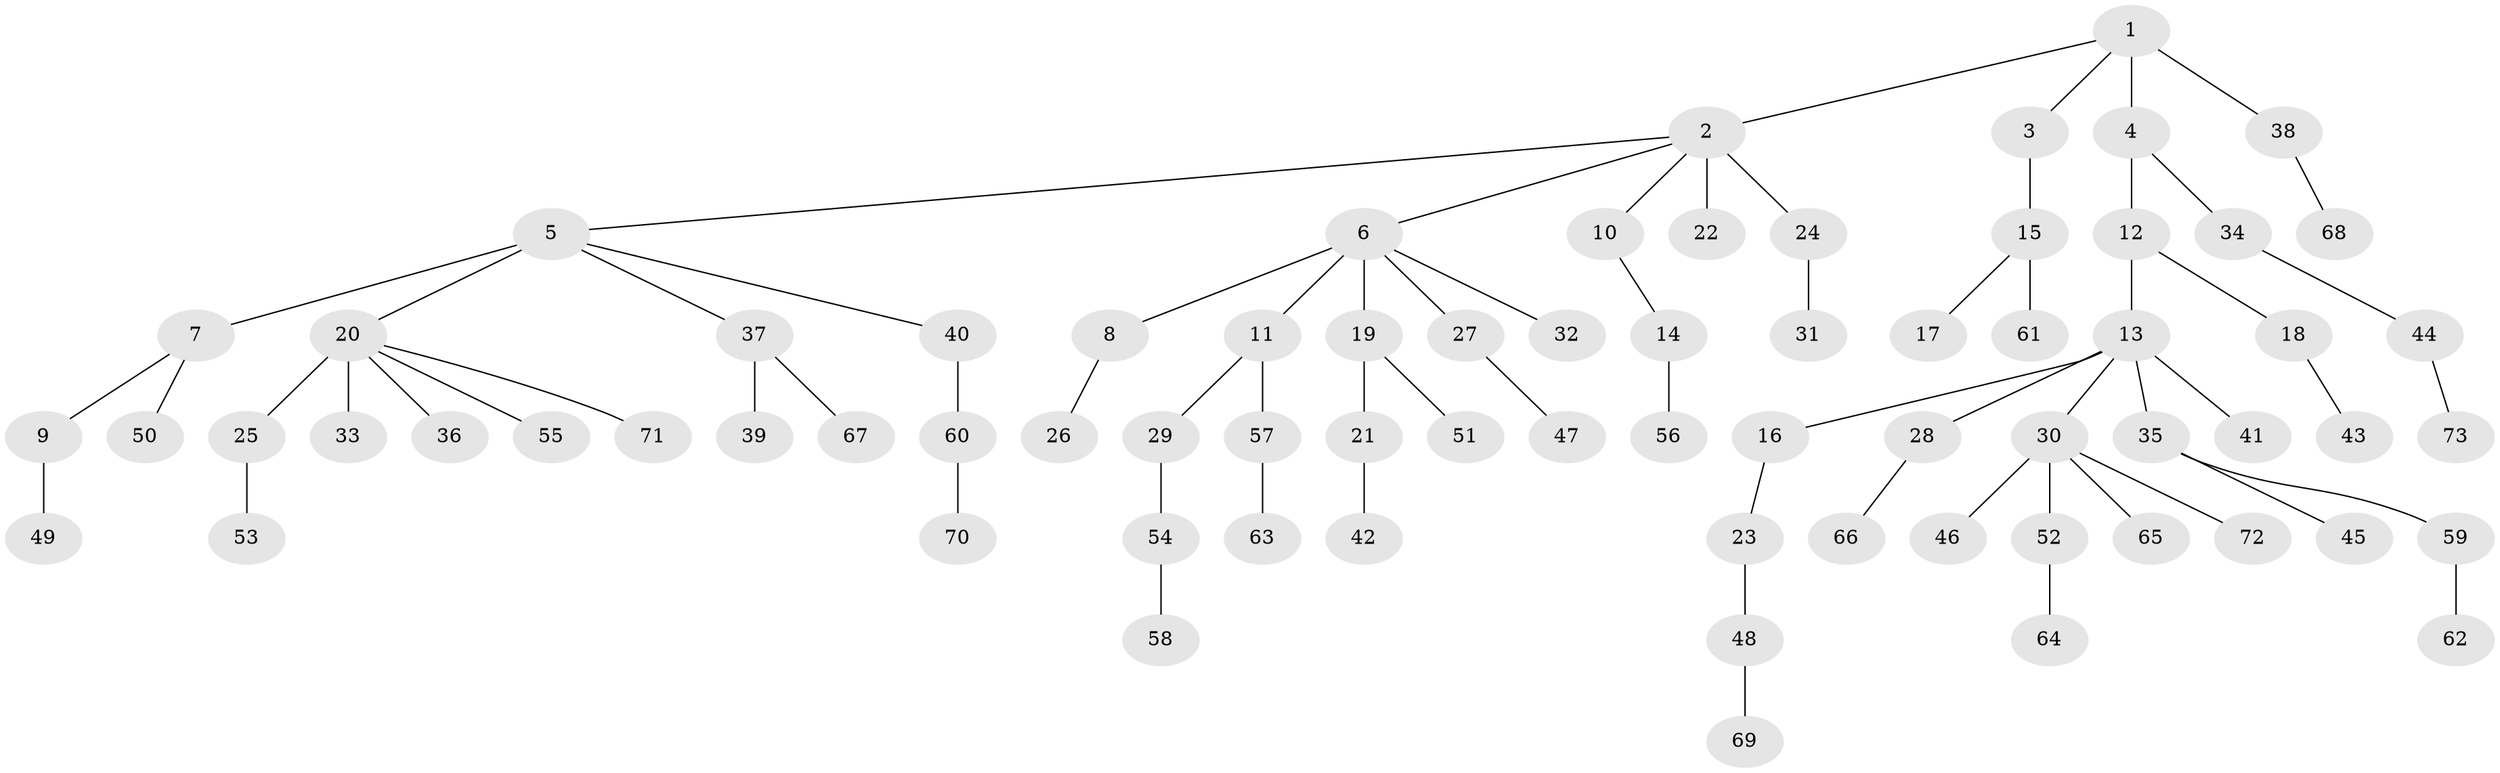 // original degree distribution, {3: 0.1310344827586207, 6: 0.027586206896551724, 7: 0.020689655172413793, 5: 0.006896551724137931, 2: 0.2482758620689655, 1: 0.503448275862069, 4: 0.06206896551724138}
// Generated by graph-tools (version 1.1) at 2025/37/03/09/25 02:37:04]
// undirected, 73 vertices, 72 edges
graph export_dot {
graph [start="1"]
  node [color=gray90,style=filled];
  1;
  2;
  3;
  4;
  5;
  6;
  7;
  8;
  9;
  10;
  11;
  12;
  13;
  14;
  15;
  16;
  17;
  18;
  19;
  20;
  21;
  22;
  23;
  24;
  25;
  26;
  27;
  28;
  29;
  30;
  31;
  32;
  33;
  34;
  35;
  36;
  37;
  38;
  39;
  40;
  41;
  42;
  43;
  44;
  45;
  46;
  47;
  48;
  49;
  50;
  51;
  52;
  53;
  54;
  55;
  56;
  57;
  58;
  59;
  60;
  61;
  62;
  63;
  64;
  65;
  66;
  67;
  68;
  69;
  70;
  71;
  72;
  73;
  1 -- 2 [weight=1.0];
  1 -- 3 [weight=1.0];
  1 -- 4 [weight=4.0];
  1 -- 38 [weight=1.0];
  2 -- 5 [weight=1.0];
  2 -- 6 [weight=1.0];
  2 -- 10 [weight=1.0];
  2 -- 22 [weight=3.0];
  2 -- 24 [weight=1.0];
  3 -- 15 [weight=1.0];
  4 -- 12 [weight=1.0];
  4 -- 34 [weight=1.0];
  5 -- 7 [weight=2.0];
  5 -- 20 [weight=1.0];
  5 -- 37 [weight=1.0];
  5 -- 40 [weight=1.0];
  6 -- 8 [weight=1.0];
  6 -- 11 [weight=1.0];
  6 -- 19 [weight=3.0];
  6 -- 27 [weight=1.0];
  6 -- 32 [weight=1.0];
  7 -- 9 [weight=1.0];
  7 -- 50 [weight=1.0];
  8 -- 26 [weight=1.0];
  9 -- 49 [weight=1.0];
  10 -- 14 [weight=1.0];
  11 -- 29 [weight=1.0];
  11 -- 57 [weight=1.0];
  12 -- 13 [weight=1.0];
  12 -- 18 [weight=1.0];
  13 -- 16 [weight=1.0];
  13 -- 28 [weight=1.0];
  13 -- 30 [weight=1.0];
  13 -- 35 [weight=1.0];
  13 -- 41 [weight=1.0];
  14 -- 56 [weight=1.0];
  15 -- 17 [weight=1.0];
  15 -- 61 [weight=1.0];
  16 -- 23 [weight=2.0];
  18 -- 43 [weight=1.0];
  19 -- 21 [weight=1.0];
  19 -- 51 [weight=1.0];
  20 -- 25 [weight=4.0];
  20 -- 33 [weight=1.0];
  20 -- 36 [weight=1.0];
  20 -- 55 [weight=1.0];
  20 -- 71 [weight=1.0];
  21 -- 42 [weight=1.0];
  23 -- 48 [weight=1.0];
  24 -- 31 [weight=2.0];
  25 -- 53 [weight=1.0];
  27 -- 47 [weight=2.0];
  28 -- 66 [weight=1.0];
  29 -- 54 [weight=1.0];
  30 -- 46 [weight=1.0];
  30 -- 52 [weight=1.0];
  30 -- 65 [weight=1.0];
  30 -- 72 [weight=1.0];
  34 -- 44 [weight=1.0];
  35 -- 45 [weight=1.0];
  35 -- 59 [weight=1.0];
  37 -- 39 [weight=3.0];
  37 -- 67 [weight=1.0];
  38 -- 68 [weight=1.0];
  40 -- 60 [weight=2.0];
  44 -- 73 [weight=1.0];
  48 -- 69 [weight=1.0];
  52 -- 64 [weight=1.0];
  54 -- 58 [weight=1.0];
  57 -- 63 [weight=2.0];
  59 -- 62 [weight=1.0];
  60 -- 70 [weight=1.0];
}
